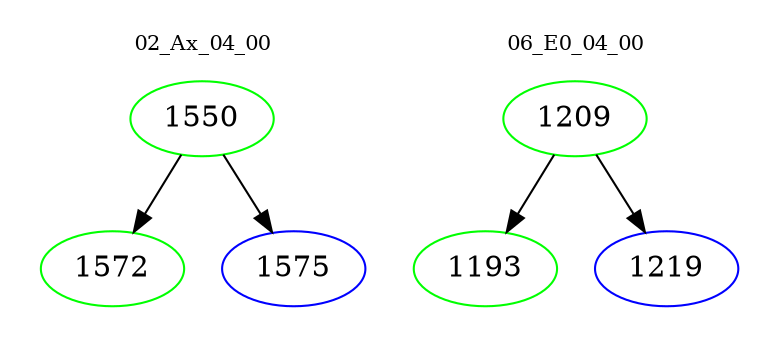 digraph{
subgraph cluster_0 {
color = white
label = "02_Ax_04_00";
fontsize=10;
T0_1550 [label="1550", color="green"]
T0_1550 -> T0_1572 [color="black"]
T0_1572 [label="1572", color="green"]
T0_1550 -> T0_1575 [color="black"]
T0_1575 [label="1575", color="blue"]
}
subgraph cluster_1 {
color = white
label = "06_E0_04_00";
fontsize=10;
T1_1209 [label="1209", color="green"]
T1_1209 -> T1_1193 [color="black"]
T1_1193 [label="1193", color="green"]
T1_1209 -> T1_1219 [color="black"]
T1_1219 [label="1219", color="blue"]
}
}
